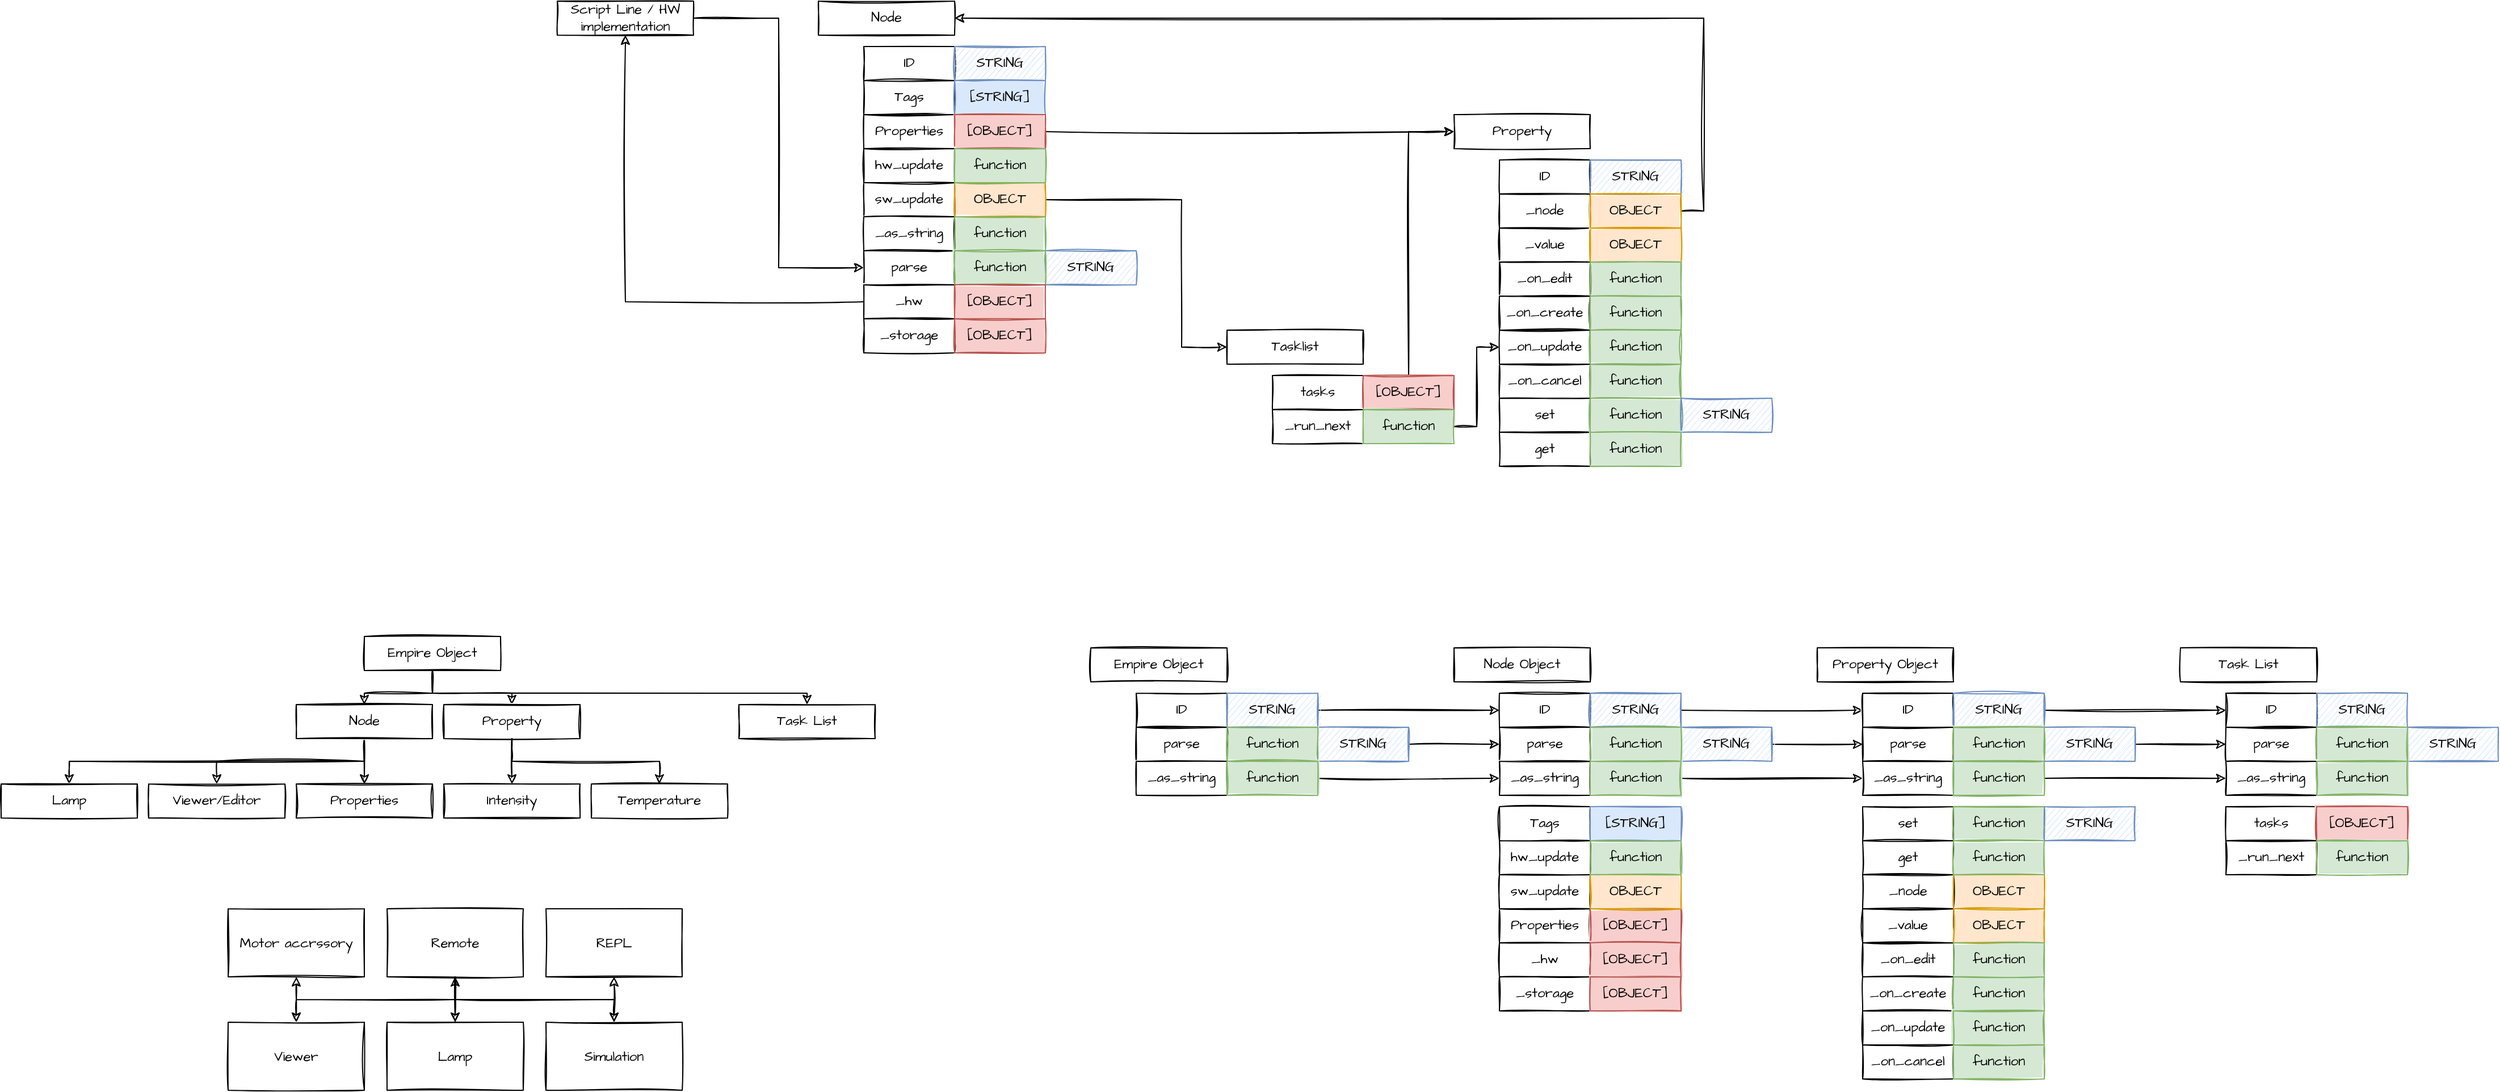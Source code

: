 <mxfile version="16.2.0" type="github">
  <diagram id="UTL9oAtbc97huWoyyTnZ" name="Page-1">
    <mxGraphModel dx="2357" dy="1501" grid="1" gridSize="10" guides="1" tooltips="1" connect="1" arrows="1" fold="1" page="1" pageScale="1" pageWidth="850" pageHeight="1100" math="0" shadow="0">
      <root>
        <mxCell id="0" />
        <mxCell id="1" parent="0" />
        <mxCell id="6gGuHzRQzGazjfxGGEVp-1" value="Node" style="rounded=0;whiteSpace=wrap;html=1;sketch=1;fontFamily=Architects Daughter;fontSource=https%3A%2F%2Ffonts.googleapis.com%2Fcss%3Ffamily%3DArchitects%2BDaughter;" vertex="1" parent="1">
          <mxGeometry x="40" y="280" width="120" height="30" as="geometry" />
        </mxCell>
        <mxCell id="6gGuHzRQzGazjfxGGEVp-3" value="ID" style="rounded=0;whiteSpace=wrap;html=1;sketch=1;fontFamily=Architects Daughter;fontSource=https%3A%2F%2Ffonts.googleapis.com%2Fcss%3Ffamily%3DArchitects%2BDaughter;" vertex="1" parent="1">
          <mxGeometry x="80" y="320" width="80" height="30" as="geometry" />
        </mxCell>
        <mxCell id="6gGuHzRQzGazjfxGGEVp-4" value="Tags" style="rounded=0;whiteSpace=wrap;html=1;sketch=1;fontFamily=Architects Daughter;fontSource=https%3A%2F%2Ffonts.googleapis.com%2Fcss%3Ffamily%3DArchitects%2BDaughter;" vertex="1" parent="1">
          <mxGeometry x="80" y="350" width="80" height="30" as="geometry" />
        </mxCell>
        <mxCell id="6gGuHzRQzGazjfxGGEVp-5" value="Properties" style="rounded=0;whiteSpace=wrap;html=1;sketch=1;fontFamily=Architects Daughter;fontSource=https%3A%2F%2Ffonts.googleapis.com%2Fcss%3Ffamily%3DArchitects%2BDaughter;" vertex="1" parent="1">
          <mxGeometry x="80" y="380" width="80" height="30" as="geometry" />
        </mxCell>
        <mxCell id="6gGuHzRQzGazjfxGGEVp-6" value="STRING" style="rounded=0;whiteSpace=wrap;html=1;sketch=1;fontFamily=Architects Daughter;fontSource=https%3A%2F%2Ffonts.googleapis.com%2Fcss%3Ffamily%3DArchitects%2BDaughter;fillColor=#dae8fc;strokeColor=#6c8ebf;" vertex="1" parent="1">
          <mxGeometry x="160" y="320" width="80" height="30" as="geometry" />
        </mxCell>
        <mxCell id="6gGuHzRQzGazjfxGGEVp-7" value="[STRING]" style="rounded=0;whiteSpace=wrap;html=1;sketch=1;fontFamily=Architects Daughter;fontSource=https%3A%2F%2Ffonts.googleapis.com%2Fcss%3Ffamily%3DArchitects%2BDaughter;fillColor=#dae8fc;strokeColor=#6c8ebf;fillStyle=solid;" vertex="1" parent="1">
          <mxGeometry x="160" y="350" width="80" height="30" as="geometry" />
        </mxCell>
        <mxCell id="6gGuHzRQzGazjfxGGEVp-16" style="edgeStyle=orthogonalEdgeStyle;rounded=0;orthogonalLoop=1;jettySize=auto;html=1;entryX=0;entryY=0.5;entryDx=0;entryDy=0;sketch=1;" edge="1" parent="1" source="6gGuHzRQzGazjfxGGEVp-8" target="6gGuHzRQzGazjfxGGEVp-9">
          <mxGeometry relative="1" as="geometry" />
        </mxCell>
        <mxCell id="6gGuHzRQzGazjfxGGEVp-8" value="[OBJECT]" style="rounded=0;whiteSpace=wrap;html=1;sketch=1;fontFamily=Architects Daughter;fontSource=https%3A%2F%2Ffonts.googleapis.com%2Fcss%3Ffamily%3DArchitects%2BDaughter;fillColor=#f8cecc;strokeColor=#b85450;fillStyle=solid;" vertex="1" parent="1">
          <mxGeometry x="160" y="380" width="80" height="30" as="geometry" />
        </mxCell>
        <mxCell id="6gGuHzRQzGazjfxGGEVp-9" value="Property" style="rounded=0;whiteSpace=wrap;html=1;sketch=1;fontFamily=Architects Daughter;fontSource=https%3A%2F%2Ffonts.googleapis.com%2Fcss%3Ffamily%3DArchitects%2BDaughter;" vertex="1" parent="1">
          <mxGeometry x="600" y="380" width="120" height="30" as="geometry" />
        </mxCell>
        <mxCell id="6gGuHzRQzGazjfxGGEVp-10" value="ID" style="rounded=0;whiteSpace=wrap;html=1;sketch=1;fontFamily=Architects Daughter;fontSource=https%3A%2F%2Ffonts.googleapis.com%2Fcss%3Ffamily%3DArchitects%2BDaughter;" vertex="1" parent="1">
          <mxGeometry x="640" y="420" width="80" height="30" as="geometry" />
        </mxCell>
        <mxCell id="6gGuHzRQzGazjfxGGEVp-12" value="_value" style="rounded=0;whiteSpace=wrap;html=1;sketch=1;fontFamily=Architects Daughter;fontSource=https%3A%2F%2Ffonts.googleapis.com%2Fcss%3Ffamily%3DArchitects%2BDaughter;" vertex="1" parent="1">
          <mxGeometry x="640" y="480" width="80" height="30" as="geometry" />
        </mxCell>
        <mxCell id="6gGuHzRQzGazjfxGGEVp-13" value="STRING" style="rounded=0;whiteSpace=wrap;html=1;sketch=1;fontFamily=Architects Daughter;fontSource=https%3A%2F%2Ffonts.googleapis.com%2Fcss%3Ffamily%3DArchitects%2BDaughter;fillColor=#dae8fc;strokeColor=#6c8ebf;" vertex="1" parent="1">
          <mxGeometry x="720" y="420" width="80" height="30" as="geometry" />
        </mxCell>
        <mxCell id="6gGuHzRQzGazjfxGGEVp-15" value="OBJECT" style="rounded=0;whiteSpace=wrap;html=1;sketch=1;fontFamily=Architects Daughter;fontSource=https%3A%2F%2Ffonts.googleapis.com%2Fcss%3Ffamily%3DArchitects%2BDaughter;fillColor=#ffe6cc;strokeColor=#d79b00;fillStyle=solid;" vertex="1" parent="1">
          <mxGeometry x="720" y="480" width="80" height="30" as="geometry" />
        </mxCell>
        <mxCell id="6gGuHzRQzGazjfxGGEVp-17" value="_on_edit" style="rounded=0;whiteSpace=wrap;html=1;sketch=1;fontFamily=Architects Daughter;fontSource=https%3A%2F%2Ffonts.googleapis.com%2Fcss%3Ffamily%3DArchitects%2BDaughter;" vertex="1" parent="1">
          <mxGeometry x="640" y="510" width="80" height="30" as="geometry" />
        </mxCell>
        <mxCell id="6gGuHzRQzGazjfxGGEVp-18" value="function" style="rounded=0;whiteSpace=wrap;html=1;sketch=1;fontFamily=Architects Daughter;fontSource=https%3A%2F%2Ffonts.googleapis.com%2Fcss%3Ffamily%3DArchitects%2BDaughter;fillColor=#d5e8d4;strokeColor=#82b366;fillStyle=solid;" vertex="1" parent="1">
          <mxGeometry x="720" y="510" width="80" height="30" as="geometry" />
        </mxCell>
        <mxCell id="6gGuHzRQzGazjfxGGEVp-19" value="_on_create" style="rounded=0;whiteSpace=wrap;html=1;sketch=1;fontFamily=Architects Daughter;fontSource=https%3A%2F%2Ffonts.googleapis.com%2Fcss%3Ffamily%3DArchitects%2BDaughter;" vertex="1" parent="1">
          <mxGeometry x="640" y="540" width="80" height="30" as="geometry" />
        </mxCell>
        <mxCell id="6gGuHzRQzGazjfxGGEVp-20" value="function" style="rounded=0;whiteSpace=wrap;html=1;sketch=1;fontFamily=Architects Daughter;fontSource=https%3A%2F%2Ffonts.googleapis.com%2Fcss%3Ffamily%3DArchitects%2BDaughter;fillColor=#d5e8d4;strokeColor=#82b366;fillStyle=solid;" vertex="1" parent="1">
          <mxGeometry x="720" y="540" width="80" height="30" as="geometry" />
        </mxCell>
        <mxCell id="6gGuHzRQzGazjfxGGEVp-21" value="_on_cancel" style="rounded=0;whiteSpace=wrap;html=1;sketch=1;fontFamily=Architects Daughter;fontSource=https%3A%2F%2Ffonts.googleapis.com%2Fcss%3Ffamily%3DArchitects%2BDaughter;" vertex="1" parent="1">
          <mxGeometry x="640" y="600" width="80" height="30" as="geometry" />
        </mxCell>
        <mxCell id="6gGuHzRQzGazjfxGGEVp-22" value="function" style="rounded=0;whiteSpace=wrap;html=1;sketch=1;fontFamily=Architects Daughter;fontSource=https%3A%2F%2Ffonts.googleapis.com%2Fcss%3Ffamily%3DArchitects%2BDaughter;fillColor=#d5e8d4;strokeColor=#82b366;fillStyle=solid;" vertex="1" parent="1">
          <mxGeometry x="720" y="600" width="80" height="30" as="geometry" />
        </mxCell>
        <mxCell id="6gGuHzRQzGazjfxGGEVp-23" value="set" style="rounded=0;whiteSpace=wrap;html=1;sketch=1;fontFamily=Architects Daughter;fontSource=https%3A%2F%2Ffonts.googleapis.com%2Fcss%3Ffamily%3DArchitects%2BDaughter;" vertex="1" parent="1">
          <mxGeometry x="640" y="630" width="80" height="30" as="geometry" />
        </mxCell>
        <mxCell id="6gGuHzRQzGazjfxGGEVp-24" value="function" style="rounded=0;whiteSpace=wrap;html=1;sketch=1;fontFamily=Architects Daughter;fontSource=https%3A%2F%2Ffonts.googleapis.com%2Fcss%3Ffamily%3DArchitects%2BDaughter;fillColor=#d5e8d4;strokeColor=#82b366;fillStyle=solid;" vertex="1" parent="1">
          <mxGeometry x="720" y="630" width="80" height="30" as="geometry" />
        </mxCell>
        <mxCell id="6gGuHzRQzGazjfxGGEVp-25" value="STRING" style="rounded=0;whiteSpace=wrap;html=1;sketch=1;fontFamily=Architects Daughter;fontSource=https%3A%2F%2Ffonts.googleapis.com%2Fcss%3Ffamily%3DArchitects%2BDaughter;fillColor=#dae8fc;strokeColor=#6c8ebf;" vertex="1" parent="1">
          <mxGeometry x="800" y="630" width="80" height="30" as="geometry" />
        </mxCell>
        <mxCell id="6gGuHzRQzGazjfxGGEVp-26" value="get" style="rounded=0;whiteSpace=wrap;html=1;sketch=1;fontFamily=Architects Daughter;fontSource=https%3A%2F%2Ffonts.googleapis.com%2Fcss%3Ffamily%3DArchitects%2BDaughter;" vertex="1" parent="1">
          <mxGeometry x="640" y="660" width="80" height="30" as="geometry" />
        </mxCell>
        <mxCell id="6gGuHzRQzGazjfxGGEVp-27" value="function" style="rounded=0;whiteSpace=wrap;html=1;sketch=1;fontFamily=Architects Daughter;fontSource=https%3A%2F%2Ffonts.googleapis.com%2Fcss%3Ffamily%3DArchitects%2BDaughter;fillColor=#d5e8d4;strokeColor=#82b366;fillStyle=solid;" vertex="1" parent="1">
          <mxGeometry x="720" y="660" width="80" height="30" as="geometry" />
        </mxCell>
        <mxCell id="6gGuHzRQzGazjfxGGEVp-28" value="sw_update" style="rounded=0;whiteSpace=wrap;html=1;sketch=1;fontFamily=Architects Daughter;fontSource=https%3A%2F%2Ffonts.googleapis.com%2Fcss%3Ffamily%3DArchitects%2BDaughter;" vertex="1" parent="1">
          <mxGeometry x="80" y="440" width="80" height="30" as="geometry" />
        </mxCell>
        <mxCell id="6gGuHzRQzGazjfxGGEVp-29" value="hw_update" style="rounded=0;whiteSpace=wrap;html=1;sketch=1;fontFamily=Architects Daughter;fontSource=https%3A%2F%2Ffonts.googleapis.com%2Fcss%3Ffamily%3DArchitects%2BDaughter;" vertex="1" parent="1">
          <mxGeometry x="80" y="410" width="80" height="30" as="geometry" />
        </mxCell>
        <mxCell id="6gGuHzRQzGazjfxGGEVp-42" style="edgeStyle=orthogonalEdgeStyle;rounded=0;sketch=1;orthogonalLoop=1;jettySize=auto;html=1;entryX=0;entryY=0.5;entryDx=0;entryDy=0;exitX=1;exitY=0.5;exitDx=0;exitDy=0;" edge="1" parent="1" source="6gGuHzRQzGazjfxGGEVp-44" target="6gGuHzRQzGazjfxGGEVp-35">
          <mxGeometry relative="1" as="geometry">
            <mxPoint x="320" y="485" as="sourcePoint" />
            <Array as="points">
              <mxPoint x="360" y="455" />
              <mxPoint x="360" y="585" />
            </Array>
          </mxGeometry>
        </mxCell>
        <mxCell id="6gGuHzRQzGazjfxGGEVp-32" value="_on_update" style="rounded=0;whiteSpace=wrap;html=1;sketch=1;fontFamily=Architects Daughter;fontSource=https%3A%2F%2Ffonts.googleapis.com%2Fcss%3Ffamily%3DArchitects%2BDaughter;" vertex="1" parent="1">
          <mxGeometry x="640" y="570" width="80" height="30" as="geometry" />
        </mxCell>
        <mxCell id="6gGuHzRQzGazjfxGGEVp-33" value="function" style="rounded=0;whiteSpace=wrap;html=1;sketch=1;fontFamily=Architects Daughter;fontSource=https%3A%2F%2Ffonts.googleapis.com%2Fcss%3Ffamily%3DArchitects%2BDaughter;fillColor=#d5e8d4;strokeColor=#82b366;fillStyle=solid;" vertex="1" parent="1">
          <mxGeometry x="720" y="570" width="80" height="30" as="geometry" />
        </mxCell>
        <mxCell id="6gGuHzRQzGazjfxGGEVp-35" value="Tasklist" style="rounded=0;whiteSpace=wrap;html=1;sketch=1;fontFamily=Architects Daughter;fontSource=https%3A%2F%2Ffonts.googleapis.com%2Fcss%3Ffamily%3DArchitects%2BDaughter;" vertex="1" parent="1">
          <mxGeometry x="400" y="570" width="120" height="30" as="geometry" />
        </mxCell>
        <mxCell id="6gGuHzRQzGazjfxGGEVp-38" value="tasks" style="rounded=0;whiteSpace=wrap;html=1;sketch=1;fontFamily=Architects Daughter;fontSource=https%3A%2F%2Ffonts.googleapis.com%2Fcss%3Ffamily%3DArchitects%2BDaughter;" vertex="1" parent="1">
          <mxGeometry x="440" y="610" width="80" height="30" as="geometry" />
        </mxCell>
        <mxCell id="6gGuHzRQzGazjfxGGEVp-47" style="edgeStyle=orthogonalEdgeStyle;rounded=0;sketch=1;orthogonalLoop=1;jettySize=auto;html=1;entryX=0;entryY=0.5;entryDx=0;entryDy=0;" edge="1" parent="1" source="6gGuHzRQzGazjfxGGEVp-41" target="6gGuHzRQzGazjfxGGEVp-9">
          <mxGeometry relative="1" as="geometry" />
        </mxCell>
        <mxCell id="6gGuHzRQzGazjfxGGEVp-41" value="[OBJECT]" style="rounded=0;whiteSpace=wrap;html=1;sketch=1;fontFamily=Architects Daughter;fontSource=https%3A%2F%2Ffonts.googleapis.com%2Fcss%3Ffamily%3DArchitects%2BDaughter;fillColor=#f8cecc;strokeColor=#b85450;fillStyle=solid;" vertex="1" parent="1">
          <mxGeometry x="520" y="610" width="80" height="30" as="geometry" />
        </mxCell>
        <mxCell id="6gGuHzRQzGazjfxGGEVp-44" value="OBJECT" style="rounded=0;whiteSpace=wrap;html=1;sketch=1;fontFamily=Architects Daughter;fontSource=https%3A%2F%2Ffonts.googleapis.com%2Fcss%3Ffamily%3DArchitects%2BDaughter;fillColor=#ffe6cc;strokeColor=#d79b00;fillStyle=solid;" vertex="1" parent="1">
          <mxGeometry x="160" y="440" width="80" height="30" as="geometry" />
        </mxCell>
        <mxCell id="6gGuHzRQzGazjfxGGEVp-48" value="_run_next" style="rounded=0;whiteSpace=wrap;html=1;sketch=1;fontFamily=Architects Daughter;fontSource=https%3A%2F%2Ffonts.googleapis.com%2Fcss%3Ffamily%3DArchitects%2BDaughter;" vertex="1" parent="1">
          <mxGeometry x="440" y="640" width="80" height="30" as="geometry" />
        </mxCell>
        <mxCell id="6gGuHzRQzGazjfxGGEVp-70" style="edgeStyle=orthogonalEdgeStyle;rounded=0;sketch=1;orthogonalLoop=1;jettySize=auto;html=1;entryX=0;entryY=0.5;entryDx=0;entryDy=0;" edge="1" parent="1" source="6gGuHzRQzGazjfxGGEVp-49" target="6gGuHzRQzGazjfxGGEVp-32">
          <mxGeometry relative="1" as="geometry" />
        </mxCell>
        <mxCell id="6gGuHzRQzGazjfxGGEVp-49" value="function" style="rounded=0;whiteSpace=wrap;html=1;sketch=1;fontFamily=Architects Daughter;fontSource=https%3A%2F%2Ffonts.googleapis.com%2Fcss%3Ffamily%3DArchitects%2BDaughter;fillColor=#d5e8d4;strokeColor=#82b366;fillStyle=solid;" vertex="1" parent="1">
          <mxGeometry x="520" y="640" width="80" height="30" as="geometry" />
        </mxCell>
        <mxCell id="6gGuHzRQzGazjfxGGEVp-50" value="_as_string" style="rounded=0;whiteSpace=wrap;html=1;sketch=1;fontFamily=Architects Daughter;fontSource=https%3A%2F%2Ffonts.googleapis.com%2Fcss%3Ffamily%3DArchitects%2BDaughter;" vertex="1" parent="1">
          <mxGeometry x="80" y="470" width="80" height="30" as="geometry" />
        </mxCell>
        <mxCell id="6gGuHzRQzGazjfxGGEVp-52" value="function" style="rounded=0;whiteSpace=wrap;html=1;sketch=1;fontFamily=Architects Daughter;fontSource=https%3A%2F%2Ffonts.googleapis.com%2Fcss%3Ffamily%3DArchitects%2BDaughter;fillColor=#d5e8d4;strokeColor=#82b366;fillStyle=solid;" vertex="1" parent="1">
          <mxGeometry x="160" y="470" width="80" height="30" as="geometry" />
        </mxCell>
        <mxCell id="6gGuHzRQzGazjfxGGEVp-56" value="function" style="rounded=0;whiteSpace=wrap;html=1;sketch=1;fontFamily=Architects Daughter;fontSource=https%3A%2F%2Ffonts.googleapis.com%2Fcss%3Ffamily%3DArchitects%2BDaughter;fillColor=#d5e8d4;strokeColor=#82b366;fillStyle=solid;" vertex="1" parent="1">
          <mxGeometry x="160" y="410" width="80" height="30" as="geometry" />
        </mxCell>
        <mxCell id="6gGuHzRQzGazjfxGGEVp-57" value="parse" style="rounded=0;whiteSpace=wrap;html=1;sketch=1;fontFamily=Architects Daughter;fontSource=https%3A%2F%2Ffonts.googleapis.com%2Fcss%3Ffamily%3DArchitects%2BDaughter;" vertex="1" parent="1">
          <mxGeometry x="80" y="500" width="80" height="30" as="geometry" />
        </mxCell>
        <mxCell id="6gGuHzRQzGazjfxGGEVp-58" value="STRING" style="rounded=0;whiteSpace=wrap;html=1;sketch=1;fontFamily=Architects Daughter;fontSource=https%3A%2F%2Ffonts.googleapis.com%2Fcss%3Ffamily%3DArchitects%2BDaughter;fillColor=#dae8fc;strokeColor=#6c8ebf;" vertex="1" parent="1">
          <mxGeometry x="240" y="500" width="80" height="30" as="geometry" />
        </mxCell>
        <mxCell id="6gGuHzRQzGazjfxGGEVp-60" style="edgeStyle=orthogonalEdgeStyle;rounded=0;sketch=1;orthogonalLoop=1;jettySize=auto;html=1;entryX=0;entryY=0.5;entryDx=0;entryDy=0;" edge="1" parent="1" source="6gGuHzRQzGazjfxGGEVp-59" target="6gGuHzRQzGazjfxGGEVp-57">
          <mxGeometry relative="1" as="geometry" />
        </mxCell>
        <mxCell id="6gGuHzRQzGazjfxGGEVp-59" value="Script Line / HW implementation" style="rounded=0;whiteSpace=wrap;html=1;sketch=1;fontFamily=Architects Daughter;fontSource=https%3A%2F%2Ffonts.googleapis.com%2Fcss%3Ffamily%3DArchitects%2BDaughter;" vertex="1" parent="1">
          <mxGeometry x="-190" y="280" width="120" height="30" as="geometry" />
        </mxCell>
        <mxCell id="6gGuHzRQzGazjfxGGEVp-62" style="edgeStyle=orthogonalEdgeStyle;rounded=0;sketch=1;orthogonalLoop=1;jettySize=auto;html=1;" edge="1" parent="1" source="6gGuHzRQzGazjfxGGEVp-61" target="6gGuHzRQzGazjfxGGEVp-59">
          <mxGeometry relative="1" as="geometry" />
        </mxCell>
        <mxCell id="6gGuHzRQzGazjfxGGEVp-61" value="_hw" style="rounded=0;whiteSpace=wrap;html=1;sketch=1;fontFamily=Architects Daughter;fontSource=https%3A%2F%2Ffonts.googleapis.com%2Fcss%3Ffamily%3DArchitects%2BDaughter;" vertex="1" parent="1">
          <mxGeometry x="80" y="530" width="80" height="30" as="geometry" />
        </mxCell>
        <mxCell id="6gGuHzRQzGazjfxGGEVp-63" value="function" style="rounded=0;whiteSpace=wrap;html=1;sketch=1;fontFamily=Architects Daughter;fontSource=https%3A%2F%2Ffonts.googleapis.com%2Fcss%3Ffamily%3DArchitects%2BDaughter;fillColor=#d5e8d4;strokeColor=#82b366;fillStyle=solid;" vertex="1" parent="1">
          <mxGeometry x="160" y="500" width="80" height="30" as="geometry" />
        </mxCell>
        <mxCell id="6gGuHzRQzGazjfxGGEVp-64" value="[OBJECT]" style="rounded=0;whiteSpace=wrap;html=1;sketch=1;fontFamily=Architects Daughter;fontSource=https%3A%2F%2Ffonts.googleapis.com%2Fcss%3Ffamily%3DArchitects%2BDaughter;fillColor=#f8cecc;strokeColor=#b85450;fillStyle=solid;" vertex="1" parent="1">
          <mxGeometry x="160" y="530" width="80" height="30" as="geometry" />
        </mxCell>
        <mxCell id="6gGuHzRQzGazjfxGGEVp-65" value="_node" style="rounded=0;whiteSpace=wrap;html=1;sketch=1;fontFamily=Architects Daughter;fontSource=https%3A%2F%2Ffonts.googleapis.com%2Fcss%3Ffamily%3DArchitects%2BDaughter;" vertex="1" parent="1">
          <mxGeometry x="640" y="450" width="80" height="30" as="geometry" />
        </mxCell>
        <mxCell id="6gGuHzRQzGazjfxGGEVp-67" style="edgeStyle=orthogonalEdgeStyle;rounded=0;sketch=1;orthogonalLoop=1;jettySize=auto;html=1;entryX=1;entryY=0.5;entryDx=0;entryDy=0;" edge="1" parent="1" source="6gGuHzRQzGazjfxGGEVp-66" target="6gGuHzRQzGazjfxGGEVp-1">
          <mxGeometry relative="1" as="geometry">
            <Array as="points">
              <mxPoint x="820" y="465" />
              <mxPoint x="820" y="295" />
            </Array>
          </mxGeometry>
        </mxCell>
        <mxCell id="6gGuHzRQzGazjfxGGEVp-66" value="OBJECT" style="rounded=0;whiteSpace=wrap;html=1;sketch=1;fontFamily=Architects Daughter;fontSource=https%3A%2F%2Ffonts.googleapis.com%2Fcss%3Ffamily%3DArchitects%2BDaughter;fillColor=#ffe6cc;strokeColor=#d79b00;fillStyle=solid;" vertex="1" parent="1">
          <mxGeometry x="720" y="450" width="80" height="30" as="geometry" />
        </mxCell>
        <mxCell id="6gGuHzRQzGazjfxGGEVp-68" value="_storage" style="rounded=0;whiteSpace=wrap;html=1;sketch=1;fontFamily=Architects Daughter;fontSource=https%3A%2F%2Ffonts.googleapis.com%2Fcss%3Ffamily%3DArchitects%2BDaughter;" vertex="1" parent="1">
          <mxGeometry x="80" y="560" width="80" height="30" as="geometry" />
        </mxCell>
        <mxCell id="6gGuHzRQzGazjfxGGEVp-69" value="[OBJECT]" style="rounded=0;whiteSpace=wrap;html=1;sketch=1;fontFamily=Architects Daughter;fontSource=https%3A%2F%2Ffonts.googleapis.com%2Fcss%3Ffamily%3DArchitects%2BDaughter;fillColor=#f8cecc;strokeColor=#b85450;fillStyle=solid;" vertex="1" parent="1">
          <mxGeometry x="160" y="560" width="80" height="30" as="geometry" />
        </mxCell>
        <mxCell id="6gGuHzRQzGazjfxGGEVp-71" value="Empire Object" style="rounded=0;whiteSpace=wrap;html=1;sketch=1;fontFamily=Architects Daughter;fontSource=https%3A%2F%2Ffonts.googleapis.com%2Fcss%3Ffamily%3DArchitects%2BDaughter;" vertex="1" parent="1">
          <mxGeometry x="280" y="850" width="120" height="30" as="geometry" />
        </mxCell>
        <mxCell id="6gGuHzRQzGazjfxGGEVp-72" value="ID" style="rounded=0;whiteSpace=wrap;html=1;sketch=1;fontFamily=Architects Daughter;fontSource=https%3A%2F%2Ffonts.googleapis.com%2Fcss%3Ffamily%3DArchitects%2BDaughter;" vertex="1" parent="1">
          <mxGeometry x="320" y="890" width="80" height="30" as="geometry" />
        </mxCell>
        <mxCell id="6gGuHzRQzGazjfxGGEVp-135" style="edgeStyle=orthogonalEdgeStyle;rounded=0;sketch=1;orthogonalLoop=1;jettySize=auto;html=1;entryX=0;entryY=0.5;entryDx=0;entryDy=0;" edge="1" parent="1" source="6gGuHzRQzGazjfxGGEVp-73" target="6gGuHzRQzGazjfxGGEVp-96">
          <mxGeometry relative="1" as="geometry" />
        </mxCell>
        <mxCell id="6gGuHzRQzGazjfxGGEVp-73" value="STRING" style="rounded=0;whiteSpace=wrap;html=1;sketch=1;fontFamily=Architects Daughter;fontSource=https%3A%2F%2Ffonts.googleapis.com%2Fcss%3Ffamily%3DArchitects%2BDaughter;fillColor=#dae8fc;strokeColor=#6c8ebf;" vertex="1" parent="1">
          <mxGeometry x="400" y="890" width="80" height="30" as="geometry" />
        </mxCell>
        <mxCell id="6gGuHzRQzGazjfxGGEVp-84" style="edgeStyle=orthogonalEdgeStyle;rounded=0;sketch=1;orthogonalLoop=1;jettySize=auto;html=1;" edge="1" parent="1" source="6gGuHzRQzGazjfxGGEVp-74" target="6gGuHzRQzGazjfxGGEVp-75">
          <mxGeometry relative="1" as="geometry" />
        </mxCell>
        <mxCell id="6gGuHzRQzGazjfxGGEVp-85" style="edgeStyle=orthogonalEdgeStyle;rounded=0;sketch=1;orthogonalLoop=1;jettySize=auto;html=1;" edge="1" parent="1" source="6gGuHzRQzGazjfxGGEVp-74" target="6gGuHzRQzGazjfxGGEVp-76">
          <mxGeometry relative="1" as="geometry" />
        </mxCell>
        <mxCell id="6gGuHzRQzGazjfxGGEVp-159" style="edgeStyle=orthogonalEdgeStyle;rounded=0;sketch=1;orthogonalLoop=1;jettySize=auto;html=1;" edge="1" parent="1" source="6gGuHzRQzGazjfxGGEVp-74" target="6gGuHzRQzGazjfxGGEVp-158">
          <mxGeometry relative="1" as="geometry">
            <Array as="points">
              <mxPoint x="-300" y="890" />
              <mxPoint x="30" y="890" />
            </Array>
          </mxGeometry>
        </mxCell>
        <mxCell id="6gGuHzRQzGazjfxGGEVp-74" value="Empire Object" style="rounded=0;whiteSpace=wrap;html=1;sketch=1;fontFamily=Architects Daughter;fontSource=https%3A%2F%2Ffonts.googleapis.com%2Fcss%3Ffamily%3DArchitects%2BDaughter;" vertex="1" parent="1">
          <mxGeometry x="-360" y="840" width="120" height="30" as="geometry" />
        </mxCell>
        <mxCell id="6gGuHzRQzGazjfxGGEVp-90" style="edgeStyle=orthogonalEdgeStyle;rounded=0;sketch=1;orthogonalLoop=1;jettySize=auto;html=1;entryX=0.5;entryY=0;entryDx=0;entryDy=0;" edge="1" parent="1" source="6gGuHzRQzGazjfxGGEVp-75" target="6gGuHzRQzGazjfxGGEVp-89">
          <mxGeometry relative="1" as="geometry" />
        </mxCell>
        <mxCell id="6gGuHzRQzGazjfxGGEVp-92" style="edgeStyle=orthogonalEdgeStyle;rounded=0;sketch=1;orthogonalLoop=1;jettySize=auto;html=1;entryX=0.5;entryY=0;entryDx=0;entryDy=0;" edge="1" parent="1" source="6gGuHzRQzGazjfxGGEVp-75" target="6gGuHzRQzGazjfxGGEVp-91">
          <mxGeometry relative="1" as="geometry">
            <Array as="points">
              <mxPoint x="-360" y="950" />
              <mxPoint x="-490" y="950" />
            </Array>
          </mxGeometry>
        </mxCell>
        <mxCell id="6gGuHzRQzGazjfxGGEVp-94" style="edgeStyle=orthogonalEdgeStyle;rounded=0;sketch=1;orthogonalLoop=1;jettySize=auto;html=1;" edge="1" parent="1" source="6gGuHzRQzGazjfxGGEVp-75" target="6gGuHzRQzGazjfxGGEVp-93">
          <mxGeometry relative="1" as="geometry">
            <Array as="points">
              <mxPoint x="-360" y="950" />
              <mxPoint x="-620" y="950" />
            </Array>
          </mxGeometry>
        </mxCell>
        <mxCell id="6gGuHzRQzGazjfxGGEVp-75" value="Node" style="rounded=0;whiteSpace=wrap;html=1;sketch=1;fontFamily=Architects Daughter;fontSource=https%3A%2F%2Ffonts.googleapis.com%2Fcss%3Ffamily%3DArchitects%2BDaughter;" vertex="1" parent="1">
          <mxGeometry x="-420" y="900" width="120" height="30" as="geometry" />
        </mxCell>
        <mxCell id="6gGuHzRQzGazjfxGGEVp-86" style="edgeStyle=orthogonalEdgeStyle;rounded=0;sketch=1;orthogonalLoop=1;jettySize=auto;html=1;" edge="1" parent="1" source="6gGuHzRQzGazjfxGGEVp-76" target="6gGuHzRQzGazjfxGGEVp-77">
          <mxGeometry relative="1" as="geometry" />
        </mxCell>
        <mxCell id="6gGuHzRQzGazjfxGGEVp-88" style="edgeStyle=orthogonalEdgeStyle;rounded=0;sketch=1;orthogonalLoop=1;jettySize=auto;html=1;entryX=0.5;entryY=0;entryDx=0;entryDy=0;" edge="1" parent="1" source="6gGuHzRQzGazjfxGGEVp-76" target="6gGuHzRQzGazjfxGGEVp-87">
          <mxGeometry relative="1" as="geometry">
            <Array as="points">
              <mxPoint x="-230" y="950" />
              <mxPoint x="-100" y="950" />
            </Array>
          </mxGeometry>
        </mxCell>
        <mxCell id="6gGuHzRQzGazjfxGGEVp-76" value="Property" style="rounded=0;whiteSpace=wrap;html=1;sketch=1;fontFamily=Architects Daughter;fontSource=https%3A%2F%2Ffonts.googleapis.com%2Fcss%3Ffamily%3DArchitects%2BDaughter;" vertex="1" parent="1">
          <mxGeometry x="-290" y="900" width="120" height="30" as="geometry" />
        </mxCell>
        <mxCell id="6gGuHzRQzGazjfxGGEVp-77" value="Intensity" style="rounded=0;whiteSpace=wrap;html=1;sketch=1;fontFamily=Architects Daughter;fontSource=https%3A%2F%2Ffonts.googleapis.com%2Fcss%3Ffamily%3DArchitects%2BDaughter;" vertex="1" parent="1">
          <mxGeometry x="-290" y="970" width="120" height="30" as="geometry" />
        </mxCell>
        <mxCell id="6gGuHzRQzGazjfxGGEVp-79" value="parse" style="rounded=0;whiteSpace=wrap;html=1;sketch=1;fontFamily=Architects Daughter;fontSource=https%3A%2F%2Ffonts.googleapis.com%2Fcss%3Ffamily%3DArchitects%2BDaughter;" vertex="1" parent="1">
          <mxGeometry x="320" y="920" width="80" height="30" as="geometry" />
        </mxCell>
        <mxCell id="6gGuHzRQzGazjfxGGEVp-136" style="edgeStyle=orthogonalEdgeStyle;rounded=0;sketch=1;orthogonalLoop=1;jettySize=auto;html=1;entryX=0;entryY=0.5;entryDx=0;entryDy=0;" edge="1" parent="1" source="6gGuHzRQzGazjfxGGEVp-80" target="6gGuHzRQzGazjfxGGEVp-98">
          <mxGeometry relative="1" as="geometry" />
        </mxCell>
        <mxCell id="6gGuHzRQzGazjfxGGEVp-80" value="STRING" style="rounded=0;whiteSpace=wrap;html=1;sketch=1;fontFamily=Architects Daughter;fontSource=https%3A%2F%2Ffonts.googleapis.com%2Fcss%3Ffamily%3DArchitects%2BDaughter;fillColor=#dae8fc;strokeColor=#6c8ebf;" vertex="1" parent="1">
          <mxGeometry x="480" y="920" width="80" height="30" as="geometry" />
        </mxCell>
        <mxCell id="6gGuHzRQzGazjfxGGEVp-81" value="function" style="rounded=0;whiteSpace=wrap;html=1;sketch=1;fontFamily=Architects Daughter;fontSource=https%3A%2F%2Ffonts.googleapis.com%2Fcss%3Ffamily%3DArchitects%2BDaughter;fillColor=#d5e8d4;strokeColor=#82b366;fillStyle=solid;" vertex="1" parent="1">
          <mxGeometry x="400" y="920" width="80" height="30" as="geometry" />
        </mxCell>
        <mxCell id="6gGuHzRQzGazjfxGGEVp-82" value="_as_string" style="rounded=0;whiteSpace=wrap;html=1;sketch=1;fontFamily=Architects Daughter;fontSource=https%3A%2F%2Ffonts.googleapis.com%2Fcss%3Ffamily%3DArchitects%2BDaughter;" vertex="1" parent="1">
          <mxGeometry x="320" y="950" width="80" height="30" as="geometry" />
        </mxCell>
        <mxCell id="6gGuHzRQzGazjfxGGEVp-137" style="edgeStyle=orthogonalEdgeStyle;rounded=0;sketch=1;orthogonalLoop=1;jettySize=auto;html=1;entryX=0;entryY=0.5;entryDx=0;entryDy=0;" edge="1" parent="1" source="6gGuHzRQzGazjfxGGEVp-83" target="6gGuHzRQzGazjfxGGEVp-101">
          <mxGeometry relative="1" as="geometry" />
        </mxCell>
        <mxCell id="6gGuHzRQzGazjfxGGEVp-83" value="function" style="rounded=0;whiteSpace=wrap;html=1;sketch=1;fontFamily=Architects Daughter;fontSource=https%3A%2F%2Ffonts.googleapis.com%2Fcss%3Ffamily%3DArchitects%2BDaughter;fillColor=#d5e8d4;strokeColor=#82b366;fillStyle=solid;" vertex="1" parent="1">
          <mxGeometry x="400" y="950" width="80" height="30" as="geometry" />
        </mxCell>
        <mxCell id="6gGuHzRQzGazjfxGGEVp-87" value="Temperature" style="rounded=0;whiteSpace=wrap;html=1;sketch=1;fontFamily=Architects Daughter;fontSource=https%3A%2F%2Ffonts.googleapis.com%2Fcss%3Ffamily%3DArchitects%2BDaughter;" vertex="1" parent="1">
          <mxGeometry x="-160" y="970" width="120" height="30" as="geometry" />
        </mxCell>
        <mxCell id="6gGuHzRQzGazjfxGGEVp-89" value="Properties" style="rounded=0;whiteSpace=wrap;html=1;sketch=1;fontFamily=Architects Daughter;fontSource=https%3A%2F%2Ffonts.googleapis.com%2Fcss%3Ffamily%3DArchitects%2BDaughter;" vertex="1" parent="1">
          <mxGeometry x="-420" y="970" width="120" height="30" as="geometry" />
        </mxCell>
        <mxCell id="6gGuHzRQzGazjfxGGEVp-91" value="Viewer/Editor" style="rounded=0;whiteSpace=wrap;html=1;sketch=1;fontFamily=Architects Daughter;fontSource=https%3A%2F%2Ffonts.googleapis.com%2Fcss%3Ffamily%3DArchitects%2BDaughter;" vertex="1" parent="1">
          <mxGeometry x="-550" y="970" width="120" height="30" as="geometry" />
        </mxCell>
        <mxCell id="6gGuHzRQzGazjfxGGEVp-93" value="Lamp" style="rounded=0;whiteSpace=wrap;html=1;sketch=1;fontFamily=Architects Daughter;fontSource=https%3A%2F%2Ffonts.googleapis.com%2Fcss%3Ffamily%3DArchitects%2BDaughter;" vertex="1" parent="1">
          <mxGeometry x="-680" y="970" width="120" height="30" as="geometry" />
        </mxCell>
        <mxCell id="6gGuHzRQzGazjfxGGEVp-95" value="Node Object" style="rounded=0;whiteSpace=wrap;html=1;sketch=1;fontFamily=Architects Daughter;fontSource=https%3A%2F%2Ffonts.googleapis.com%2Fcss%3Ffamily%3DArchitects%2BDaughter;" vertex="1" parent="1">
          <mxGeometry x="600" y="850" width="120" height="30" as="geometry" />
        </mxCell>
        <mxCell id="6gGuHzRQzGazjfxGGEVp-96" value="ID" style="rounded=0;whiteSpace=wrap;html=1;sketch=1;fontFamily=Architects Daughter;fontSource=https%3A%2F%2Ffonts.googleapis.com%2Fcss%3Ffamily%3DArchitects%2BDaughter;" vertex="1" parent="1">
          <mxGeometry x="640" y="890" width="80" height="30" as="geometry" />
        </mxCell>
        <mxCell id="6gGuHzRQzGazjfxGGEVp-138" style="edgeStyle=orthogonalEdgeStyle;rounded=0;sketch=1;orthogonalLoop=1;jettySize=auto;html=1;entryX=0;entryY=0.5;entryDx=0;entryDy=0;" edge="1" parent="1" source="6gGuHzRQzGazjfxGGEVp-97" target="6gGuHzRQzGazjfxGGEVp-116">
          <mxGeometry relative="1" as="geometry" />
        </mxCell>
        <mxCell id="6gGuHzRQzGazjfxGGEVp-97" value="STRING" style="rounded=0;whiteSpace=wrap;html=1;sketch=1;fontFamily=Architects Daughter;fontSource=https%3A%2F%2Ffonts.googleapis.com%2Fcss%3Ffamily%3DArchitects%2BDaughter;fillColor=#dae8fc;strokeColor=#6c8ebf;" vertex="1" parent="1">
          <mxGeometry x="720" y="890" width="80" height="30" as="geometry" />
        </mxCell>
        <mxCell id="6gGuHzRQzGazjfxGGEVp-98" value="parse" style="rounded=0;whiteSpace=wrap;html=1;sketch=1;fontFamily=Architects Daughter;fontSource=https%3A%2F%2Ffonts.googleapis.com%2Fcss%3Ffamily%3DArchitects%2BDaughter;" vertex="1" parent="1">
          <mxGeometry x="640" y="920" width="80" height="30" as="geometry" />
        </mxCell>
        <mxCell id="6gGuHzRQzGazjfxGGEVp-139" style="edgeStyle=orthogonalEdgeStyle;rounded=0;sketch=1;orthogonalLoop=1;jettySize=auto;html=1;entryX=0;entryY=0.5;entryDx=0;entryDy=0;" edge="1" parent="1" source="6gGuHzRQzGazjfxGGEVp-99" target="6gGuHzRQzGazjfxGGEVp-118">
          <mxGeometry relative="1" as="geometry" />
        </mxCell>
        <mxCell id="6gGuHzRQzGazjfxGGEVp-99" value="STRING" style="rounded=0;whiteSpace=wrap;html=1;sketch=1;fontFamily=Architects Daughter;fontSource=https%3A%2F%2Ffonts.googleapis.com%2Fcss%3Ffamily%3DArchitects%2BDaughter;fillColor=#dae8fc;strokeColor=#6c8ebf;" vertex="1" parent="1">
          <mxGeometry x="800" y="920" width="80" height="30" as="geometry" />
        </mxCell>
        <mxCell id="6gGuHzRQzGazjfxGGEVp-100" value="function" style="rounded=0;whiteSpace=wrap;html=1;sketch=1;fontFamily=Architects Daughter;fontSource=https%3A%2F%2Ffonts.googleapis.com%2Fcss%3Ffamily%3DArchitects%2BDaughter;fillColor=#d5e8d4;strokeColor=#82b366;fillStyle=solid;" vertex="1" parent="1">
          <mxGeometry x="720" y="920" width="80" height="30" as="geometry" />
        </mxCell>
        <mxCell id="6gGuHzRQzGazjfxGGEVp-101" value="_as_string" style="rounded=0;whiteSpace=wrap;html=1;sketch=1;fontFamily=Architects Daughter;fontSource=https%3A%2F%2Ffonts.googleapis.com%2Fcss%3Ffamily%3DArchitects%2BDaughter;" vertex="1" parent="1">
          <mxGeometry x="640" y="950" width="80" height="30" as="geometry" />
        </mxCell>
        <mxCell id="6gGuHzRQzGazjfxGGEVp-140" style="edgeStyle=orthogonalEdgeStyle;rounded=0;sketch=1;orthogonalLoop=1;jettySize=auto;html=1;entryX=0;entryY=0.5;entryDx=0;entryDy=0;" edge="1" parent="1" source="6gGuHzRQzGazjfxGGEVp-102" target="6gGuHzRQzGazjfxGGEVp-121">
          <mxGeometry relative="1" as="geometry" />
        </mxCell>
        <mxCell id="6gGuHzRQzGazjfxGGEVp-102" value="function" style="rounded=0;whiteSpace=wrap;html=1;sketch=1;fontFamily=Architects Daughter;fontSource=https%3A%2F%2Ffonts.googleapis.com%2Fcss%3Ffamily%3DArchitects%2BDaughter;fillColor=#d5e8d4;strokeColor=#82b366;fillStyle=solid;" vertex="1" parent="1">
          <mxGeometry x="720" y="950" width="80" height="30" as="geometry" />
        </mxCell>
        <mxCell id="6gGuHzRQzGazjfxGGEVp-103" value="Tags" style="rounded=0;whiteSpace=wrap;html=1;sketch=1;fontFamily=Architects Daughter;fontSource=https%3A%2F%2Ffonts.googleapis.com%2Fcss%3Ffamily%3DArchitects%2BDaughter;" vertex="1" parent="1">
          <mxGeometry x="640" y="990" width="80" height="30" as="geometry" />
        </mxCell>
        <mxCell id="6gGuHzRQzGazjfxGGEVp-104" value="Properties" style="rounded=0;whiteSpace=wrap;html=1;sketch=1;fontFamily=Architects Daughter;fontSource=https%3A%2F%2Ffonts.googleapis.com%2Fcss%3Ffamily%3DArchitects%2BDaughter;" vertex="1" parent="1">
          <mxGeometry x="640" y="1080" width="80" height="30" as="geometry" />
        </mxCell>
        <mxCell id="6gGuHzRQzGazjfxGGEVp-105" value="[STRING]" style="rounded=0;whiteSpace=wrap;html=1;sketch=1;fontFamily=Architects Daughter;fontSource=https%3A%2F%2Ffonts.googleapis.com%2Fcss%3Ffamily%3DArchitects%2BDaughter;fillColor=#dae8fc;strokeColor=#6c8ebf;fillStyle=solid;" vertex="1" parent="1">
          <mxGeometry x="720" y="990" width="80" height="30" as="geometry" />
        </mxCell>
        <mxCell id="6gGuHzRQzGazjfxGGEVp-106" value="[OBJECT]" style="rounded=0;whiteSpace=wrap;html=1;sketch=1;fontFamily=Architects Daughter;fontSource=https%3A%2F%2Ffonts.googleapis.com%2Fcss%3Ffamily%3DArchitects%2BDaughter;fillColor=#f8cecc;strokeColor=#b85450;fillStyle=solid;" vertex="1" parent="1">
          <mxGeometry x="720" y="1080" width="80" height="30" as="geometry" />
        </mxCell>
        <mxCell id="6gGuHzRQzGazjfxGGEVp-107" value="sw_update" style="rounded=0;whiteSpace=wrap;html=1;sketch=1;fontFamily=Architects Daughter;fontSource=https%3A%2F%2Ffonts.googleapis.com%2Fcss%3Ffamily%3DArchitects%2BDaughter;" vertex="1" parent="1">
          <mxGeometry x="640" y="1050" width="80" height="30" as="geometry" />
        </mxCell>
        <mxCell id="6gGuHzRQzGazjfxGGEVp-108" value="hw_update" style="rounded=0;whiteSpace=wrap;html=1;sketch=1;fontFamily=Architects Daughter;fontSource=https%3A%2F%2Ffonts.googleapis.com%2Fcss%3Ffamily%3DArchitects%2BDaughter;" vertex="1" parent="1">
          <mxGeometry x="640" y="1020" width="80" height="30" as="geometry" />
        </mxCell>
        <mxCell id="6gGuHzRQzGazjfxGGEVp-109" value="OBJECT" style="rounded=0;whiteSpace=wrap;html=1;sketch=1;fontFamily=Architects Daughter;fontSource=https%3A%2F%2Ffonts.googleapis.com%2Fcss%3Ffamily%3DArchitects%2BDaughter;fillColor=#ffe6cc;strokeColor=#d79b00;fillStyle=solid;" vertex="1" parent="1">
          <mxGeometry x="720" y="1050" width="80" height="30" as="geometry" />
        </mxCell>
        <mxCell id="6gGuHzRQzGazjfxGGEVp-110" value="function" style="rounded=0;whiteSpace=wrap;html=1;sketch=1;fontFamily=Architects Daughter;fontSource=https%3A%2F%2Ffonts.googleapis.com%2Fcss%3Ffamily%3DArchitects%2BDaughter;fillColor=#d5e8d4;strokeColor=#82b366;fillStyle=solid;" vertex="1" parent="1">
          <mxGeometry x="720" y="1020" width="80" height="30" as="geometry" />
        </mxCell>
        <mxCell id="6gGuHzRQzGazjfxGGEVp-111" value="_hw" style="rounded=0;whiteSpace=wrap;html=1;sketch=1;fontFamily=Architects Daughter;fontSource=https%3A%2F%2Ffonts.googleapis.com%2Fcss%3Ffamily%3DArchitects%2BDaughter;" vertex="1" parent="1">
          <mxGeometry x="640" y="1110" width="80" height="30" as="geometry" />
        </mxCell>
        <mxCell id="6gGuHzRQzGazjfxGGEVp-112" value="[OBJECT]" style="rounded=0;whiteSpace=wrap;html=1;sketch=1;fontFamily=Architects Daughter;fontSource=https%3A%2F%2Ffonts.googleapis.com%2Fcss%3Ffamily%3DArchitects%2BDaughter;fillColor=#f8cecc;strokeColor=#b85450;fillStyle=solid;" vertex="1" parent="1">
          <mxGeometry x="720" y="1110" width="80" height="30" as="geometry" />
        </mxCell>
        <mxCell id="6gGuHzRQzGazjfxGGEVp-113" value="_storage" style="rounded=0;whiteSpace=wrap;html=1;sketch=1;fontFamily=Architects Daughter;fontSource=https%3A%2F%2Ffonts.googleapis.com%2Fcss%3Ffamily%3DArchitects%2BDaughter;" vertex="1" parent="1">
          <mxGeometry x="640" y="1140" width="80" height="30" as="geometry" />
        </mxCell>
        <mxCell id="6gGuHzRQzGazjfxGGEVp-114" value="[OBJECT]" style="rounded=0;whiteSpace=wrap;html=1;sketch=1;fontFamily=Architects Daughter;fontSource=https%3A%2F%2Ffonts.googleapis.com%2Fcss%3Ffamily%3DArchitects%2BDaughter;fillColor=#f8cecc;strokeColor=#b85450;fillStyle=solid;" vertex="1" parent="1">
          <mxGeometry x="720" y="1140" width="80" height="30" as="geometry" />
        </mxCell>
        <mxCell id="6gGuHzRQzGazjfxGGEVp-115" value="Property Object" style="rounded=0;whiteSpace=wrap;html=1;sketch=1;fontFamily=Architects Daughter;fontSource=https%3A%2F%2Ffonts.googleapis.com%2Fcss%3Ffamily%3DArchitects%2BDaughter;" vertex="1" parent="1">
          <mxGeometry x="920" y="850" width="120" height="30" as="geometry" />
        </mxCell>
        <mxCell id="6gGuHzRQzGazjfxGGEVp-116" value="ID" style="rounded=0;whiteSpace=wrap;html=1;sketch=1;fontFamily=Architects Daughter;fontSource=https%3A%2F%2Ffonts.googleapis.com%2Fcss%3Ffamily%3DArchitects%2BDaughter;" vertex="1" parent="1">
          <mxGeometry x="960" y="890" width="80" height="30" as="geometry" />
        </mxCell>
        <mxCell id="6gGuHzRQzGazjfxGGEVp-187" style="edgeStyle=orthogonalEdgeStyle;rounded=0;sketch=1;orthogonalLoop=1;jettySize=auto;html=1;fontFamily=Architects Daughter;fontSource=https%3A%2F%2Ffonts.googleapis.com%2Fcss%3Ffamily%3DArchitects%2BDaughter;startArrow=none;startFill=0;" edge="1" parent="1" source="6gGuHzRQzGazjfxGGEVp-117" target="6gGuHzRQzGazjfxGGEVp-176">
          <mxGeometry relative="1" as="geometry" />
        </mxCell>
        <mxCell id="6gGuHzRQzGazjfxGGEVp-117" value="STRING" style="rounded=0;whiteSpace=wrap;html=1;sketch=1;fontFamily=Architects Daughter;fontSource=https%3A%2F%2Ffonts.googleapis.com%2Fcss%3Ffamily%3DArchitects%2BDaughter;fillColor=#dae8fc;strokeColor=#6c8ebf;" vertex="1" parent="1">
          <mxGeometry x="1040" y="890" width="80" height="30" as="geometry" />
        </mxCell>
        <mxCell id="6gGuHzRQzGazjfxGGEVp-118" value="parse" style="rounded=0;whiteSpace=wrap;html=1;sketch=1;fontFamily=Architects Daughter;fontSource=https%3A%2F%2Ffonts.googleapis.com%2Fcss%3Ffamily%3DArchitects%2BDaughter;" vertex="1" parent="1">
          <mxGeometry x="960" y="920" width="80" height="30" as="geometry" />
        </mxCell>
        <mxCell id="6gGuHzRQzGazjfxGGEVp-188" style="edgeStyle=orthogonalEdgeStyle;rounded=0;sketch=1;orthogonalLoop=1;jettySize=auto;html=1;fontFamily=Architects Daughter;fontSource=https%3A%2F%2Ffonts.googleapis.com%2Fcss%3Ffamily%3DArchitects%2BDaughter;startArrow=none;startFill=0;" edge="1" parent="1" source="6gGuHzRQzGazjfxGGEVp-119" target="6gGuHzRQzGazjfxGGEVp-178">
          <mxGeometry relative="1" as="geometry" />
        </mxCell>
        <mxCell id="6gGuHzRQzGazjfxGGEVp-119" value="STRING" style="rounded=0;whiteSpace=wrap;html=1;sketch=1;fontFamily=Architects Daughter;fontSource=https%3A%2F%2Ffonts.googleapis.com%2Fcss%3Ffamily%3DArchitects%2BDaughter;fillColor=#dae8fc;strokeColor=#6c8ebf;" vertex="1" parent="1">
          <mxGeometry x="1120" y="920" width="80" height="30" as="geometry" />
        </mxCell>
        <mxCell id="6gGuHzRQzGazjfxGGEVp-120" value="function" style="rounded=0;whiteSpace=wrap;html=1;sketch=1;fontFamily=Architects Daughter;fontSource=https%3A%2F%2Ffonts.googleapis.com%2Fcss%3Ffamily%3DArchitects%2BDaughter;fillColor=#d5e8d4;strokeColor=#82b366;fillStyle=solid;" vertex="1" parent="1">
          <mxGeometry x="1040" y="920" width="80" height="30" as="geometry" />
        </mxCell>
        <mxCell id="6gGuHzRQzGazjfxGGEVp-121" value="_as_string" style="rounded=0;whiteSpace=wrap;html=1;sketch=1;fontFamily=Architects Daughter;fontSource=https%3A%2F%2Ffonts.googleapis.com%2Fcss%3Ffamily%3DArchitects%2BDaughter;" vertex="1" parent="1">
          <mxGeometry x="960" y="950" width="80" height="30" as="geometry" />
        </mxCell>
        <mxCell id="6gGuHzRQzGazjfxGGEVp-189" style="edgeStyle=orthogonalEdgeStyle;rounded=0;sketch=1;orthogonalLoop=1;jettySize=auto;html=1;entryX=0;entryY=0.5;entryDx=0;entryDy=0;fontFamily=Architects Daughter;fontSource=https%3A%2F%2Ffonts.googleapis.com%2Fcss%3Ffamily%3DArchitects%2BDaughter;startArrow=none;startFill=0;" edge="1" parent="1" source="6gGuHzRQzGazjfxGGEVp-122" target="6gGuHzRQzGazjfxGGEVp-181">
          <mxGeometry relative="1" as="geometry" />
        </mxCell>
        <mxCell id="6gGuHzRQzGazjfxGGEVp-122" value="function" style="rounded=0;whiteSpace=wrap;html=1;sketch=1;fontFamily=Architects Daughter;fontSource=https%3A%2F%2Ffonts.googleapis.com%2Fcss%3Ffamily%3DArchitects%2BDaughter;fillColor=#d5e8d4;strokeColor=#82b366;fillStyle=solid;" vertex="1" parent="1">
          <mxGeometry x="1040" y="950" width="80" height="30" as="geometry" />
        </mxCell>
        <mxCell id="6gGuHzRQzGazjfxGGEVp-141" value="_value" style="rounded=0;whiteSpace=wrap;html=1;sketch=1;fontFamily=Architects Daughter;fontSource=https%3A%2F%2Ffonts.googleapis.com%2Fcss%3Ffamily%3DArchitects%2BDaughter;" vertex="1" parent="1">
          <mxGeometry x="960" y="1080" width="80" height="30" as="geometry" />
        </mxCell>
        <mxCell id="6gGuHzRQzGazjfxGGEVp-142" value="OBJECT" style="rounded=0;whiteSpace=wrap;html=1;sketch=1;fontFamily=Architects Daughter;fontSource=https%3A%2F%2Ffonts.googleapis.com%2Fcss%3Ffamily%3DArchitects%2BDaughter;fillColor=#ffe6cc;strokeColor=#d79b00;fillStyle=solid;" vertex="1" parent="1">
          <mxGeometry x="1040" y="1080" width="80" height="30" as="geometry" />
        </mxCell>
        <mxCell id="6gGuHzRQzGazjfxGGEVp-143" value="_on_edit" style="rounded=0;whiteSpace=wrap;html=1;sketch=1;fontFamily=Architects Daughter;fontSource=https%3A%2F%2Ffonts.googleapis.com%2Fcss%3Ffamily%3DArchitects%2BDaughter;" vertex="1" parent="1">
          <mxGeometry x="960" y="1110" width="80" height="30" as="geometry" />
        </mxCell>
        <mxCell id="6gGuHzRQzGazjfxGGEVp-144" value="function" style="rounded=0;whiteSpace=wrap;html=1;sketch=1;fontFamily=Architects Daughter;fontSource=https%3A%2F%2Ffonts.googleapis.com%2Fcss%3Ffamily%3DArchitects%2BDaughter;fillColor=#d5e8d4;strokeColor=#82b366;fillStyle=solid;" vertex="1" parent="1">
          <mxGeometry x="1040" y="1110" width="80" height="30" as="geometry" />
        </mxCell>
        <mxCell id="6gGuHzRQzGazjfxGGEVp-145" value="_on_create" style="rounded=0;whiteSpace=wrap;html=1;sketch=1;fontFamily=Architects Daughter;fontSource=https%3A%2F%2Ffonts.googleapis.com%2Fcss%3Ffamily%3DArchitects%2BDaughter;" vertex="1" parent="1">
          <mxGeometry x="960" y="1140" width="80" height="30" as="geometry" />
        </mxCell>
        <mxCell id="6gGuHzRQzGazjfxGGEVp-146" value="function" style="rounded=0;whiteSpace=wrap;html=1;sketch=1;fontFamily=Architects Daughter;fontSource=https%3A%2F%2Ffonts.googleapis.com%2Fcss%3Ffamily%3DArchitects%2BDaughter;fillColor=#d5e8d4;strokeColor=#82b366;fillStyle=solid;" vertex="1" parent="1">
          <mxGeometry x="1040" y="1140" width="80" height="30" as="geometry" />
        </mxCell>
        <mxCell id="6gGuHzRQzGazjfxGGEVp-147" value="_on_cancel" style="rounded=0;whiteSpace=wrap;html=1;sketch=1;fontFamily=Architects Daughter;fontSource=https%3A%2F%2Ffonts.googleapis.com%2Fcss%3Ffamily%3DArchitects%2BDaughter;" vertex="1" parent="1">
          <mxGeometry x="960" y="1200" width="80" height="30" as="geometry" />
        </mxCell>
        <mxCell id="6gGuHzRQzGazjfxGGEVp-148" value="function" style="rounded=0;whiteSpace=wrap;html=1;sketch=1;fontFamily=Architects Daughter;fontSource=https%3A%2F%2Ffonts.googleapis.com%2Fcss%3Ffamily%3DArchitects%2BDaughter;fillColor=#d5e8d4;strokeColor=#82b366;fillStyle=solid;" vertex="1" parent="1">
          <mxGeometry x="1040" y="1200" width="80" height="30" as="geometry" />
        </mxCell>
        <mxCell id="6gGuHzRQzGazjfxGGEVp-149" value="_on_update" style="rounded=0;whiteSpace=wrap;html=1;sketch=1;fontFamily=Architects Daughter;fontSource=https%3A%2F%2Ffonts.googleapis.com%2Fcss%3Ffamily%3DArchitects%2BDaughter;" vertex="1" parent="1">
          <mxGeometry x="960" y="1170" width="80" height="30" as="geometry" />
        </mxCell>
        <mxCell id="6gGuHzRQzGazjfxGGEVp-150" value="function" style="rounded=0;whiteSpace=wrap;html=1;sketch=1;fontFamily=Architects Daughter;fontSource=https%3A%2F%2Ffonts.googleapis.com%2Fcss%3Ffamily%3DArchitects%2BDaughter;fillColor=#d5e8d4;strokeColor=#82b366;fillStyle=solid;" vertex="1" parent="1">
          <mxGeometry x="1040" y="1170" width="80" height="30" as="geometry" />
        </mxCell>
        <mxCell id="6gGuHzRQzGazjfxGGEVp-151" value="_node" style="rounded=0;whiteSpace=wrap;html=1;sketch=1;fontFamily=Architects Daughter;fontSource=https%3A%2F%2Ffonts.googleapis.com%2Fcss%3Ffamily%3DArchitects%2BDaughter;" vertex="1" parent="1">
          <mxGeometry x="960" y="1050" width="80" height="30" as="geometry" />
        </mxCell>
        <mxCell id="6gGuHzRQzGazjfxGGEVp-152" value="OBJECT" style="rounded=0;whiteSpace=wrap;html=1;sketch=1;fontFamily=Architects Daughter;fontSource=https%3A%2F%2Ffonts.googleapis.com%2Fcss%3Ffamily%3DArchitects%2BDaughter;fillColor=#ffe6cc;strokeColor=#d79b00;fillStyle=solid;" vertex="1" parent="1">
          <mxGeometry x="1040" y="1050" width="80" height="30" as="geometry" />
        </mxCell>
        <mxCell id="6gGuHzRQzGazjfxGGEVp-153" value="set" style="rounded=0;whiteSpace=wrap;html=1;sketch=1;fontFamily=Architects Daughter;fontSource=https%3A%2F%2Ffonts.googleapis.com%2Fcss%3Ffamily%3DArchitects%2BDaughter;" vertex="1" parent="1">
          <mxGeometry x="960" y="990" width="80" height="30" as="geometry" />
        </mxCell>
        <mxCell id="6gGuHzRQzGazjfxGGEVp-154" value="function" style="rounded=0;whiteSpace=wrap;html=1;sketch=1;fontFamily=Architects Daughter;fontSource=https%3A%2F%2Ffonts.googleapis.com%2Fcss%3Ffamily%3DArchitects%2BDaughter;fillColor=#d5e8d4;strokeColor=#82b366;fillStyle=solid;" vertex="1" parent="1">
          <mxGeometry x="1040" y="990" width="80" height="30" as="geometry" />
        </mxCell>
        <mxCell id="6gGuHzRQzGazjfxGGEVp-155" value="STRING" style="rounded=0;whiteSpace=wrap;html=1;sketch=1;fontFamily=Architects Daughter;fontSource=https%3A%2F%2Ffonts.googleapis.com%2Fcss%3Ffamily%3DArchitects%2BDaughter;fillColor=#dae8fc;strokeColor=#6c8ebf;" vertex="1" parent="1">
          <mxGeometry x="1120" y="990" width="80" height="30" as="geometry" />
        </mxCell>
        <mxCell id="6gGuHzRQzGazjfxGGEVp-156" value="get" style="rounded=0;whiteSpace=wrap;html=1;sketch=1;fontFamily=Architects Daughter;fontSource=https%3A%2F%2Ffonts.googleapis.com%2Fcss%3Ffamily%3DArchitects%2BDaughter;" vertex="1" parent="1">
          <mxGeometry x="960" y="1020" width="80" height="30" as="geometry" />
        </mxCell>
        <mxCell id="6gGuHzRQzGazjfxGGEVp-157" value="function" style="rounded=0;whiteSpace=wrap;html=1;sketch=1;fontFamily=Architects Daughter;fontSource=https%3A%2F%2Ffonts.googleapis.com%2Fcss%3Ffamily%3DArchitects%2BDaughter;fillColor=#d5e8d4;strokeColor=#82b366;fillStyle=solid;" vertex="1" parent="1">
          <mxGeometry x="1040" y="1020" width="80" height="30" as="geometry" />
        </mxCell>
        <mxCell id="6gGuHzRQzGazjfxGGEVp-158" value="Task List" style="rounded=0;whiteSpace=wrap;html=1;sketch=1;fontFamily=Architects Daughter;fontSource=https%3A%2F%2Ffonts.googleapis.com%2Fcss%3Ffamily%3DArchitects%2BDaughter;" vertex="1" parent="1">
          <mxGeometry x="-30" y="900" width="120" height="30" as="geometry" />
        </mxCell>
        <mxCell id="6gGuHzRQzGazjfxGGEVp-162" style="edgeStyle=orthogonalEdgeStyle;rounded=0;sketch=1;orthogonalLoop=1;jettySize=auto;html=1;fontFamily=Architects Daughter;fontSource=https%3A%2F%2Ffonts.googleapis.com%2Fcss%3Ffamily%3DArchitects%2BDaughter;" edge="1" parent="1" source="6gGuHzRQzGazjfxGGEVp-160" target="6gGuHzRQzGazjfxGGEVp-161">
          <mxGeometry relative="1" as="geometry">
            <Array as="points">
              <mxPoint x="-280" y="1160" />
              <mxPoint x="-420" y="1160" />
            </Array>
          </mxGeometry>
        </mxCell>
        <mxCell id="6gGuHzRQzGazjfxGGEVp-165" style="edgeStyle=orthogonalEdgeStyle;rounded=0;sketch=1;orthogonalLoop=1;jettySize=auto;html=1;entryX=0.5;entryY=0;entryDx=0;entryDy=0;fontFamily=Architects Daughter;fontSource=https%3A%2F%2Ffonts.googleapis.com%2Fcss%3Ffamily%3DArchitects%2BDaughter;" edge="1" parent="1" source="6gGuHzRQzGazjfxGGEVp-160" target="6gGuHzRQzGazjfxGGEVp-163">
          <mxGeometry relative="1" as="geometry" />
        </mxCell>
        <mxCell id="6gGuHzRQzGazjfxGGEVp-166" value="" style="edgeStyle=orthogonalEdgeStyle;rounded=0;sketch=1;orthogonalLoop=1;jettySize=auto;html=1;fontFamily=Architects Daughter;fontSource=https%3A%2F%2Ffonts.googleapis.com%2Fcss%3Ffamily%3DArchitects%2BDaughter;" edge="1" parent="1" source="6gGuHzRQzGazjfxGGEVp-160" target="6gGuHzRQzGazjfxGGEVp-163">
          <mxGeometry relative="1" as="geometry" />
        </mxCell>
        <mxCell id="6gGuHzRQzGazjfxGGEVp-167" style="edgeStyle=orthogonalEdgeStyle;rounded=0;sketch=1;orthogonalLoop=1;jettySize=auto;html=1;entryX=0.5;entryY=0;entryDx=0;entryDy=0;fontFamily=Architects Daughter;fontSource=https%3A%2F%2Ffonts.googleapis.com%2Fcss%3Ffamily%3DArchitects%2BDaughter;startArrow=classic;startFill=1;" edge="1" parent="1" source="6gGuHzRQzGazjfxGGEVp-160" target="6gGuHzRQzGazjfxGGEVp-164">
          <mxGeometry relative="1" as="geometry">
            <Array as="points">
              <mxPoint x="-280" y="1160" />
              <mxPoint x="-140" y="1160" />
            </Array>
          </mxGeometry>
        </mxCell>
        <mxCell id="6gGuHzRQzGazjfxGGEVp-160" value="&lt;font face=&quot;Architects Daughter&quot; data-font-src=&quot;https://fonts.googleapis.com/css?family=Architects+Daughter&quot;&gt;Remote&lt;/font&gt;" style="rounded=0;whiteSpace=wrap;html=1;sketch=1;fillStyle=solid;" vertex="1" parent="1">
          <mxGeometry x="-340" y="1080" width="120" height="60" as="geometry" />
        </mxCell>
        <mxCell id="6gGuHzRQzGazjfxGGEVp-161" value="&lt;font face=&quot;Architects Daughter&quot; data-font-src=&quot;https://fonts.googleapis.com/css?family=Architects+Daughter&quot;&gt;Viewer&lt;/font&gt;" style="rounded=0;whiteSpace=wrap;html=1;sketch=1;fillStyle=solid;" vertex="1" parent="1">
          <mxGeometry x="-480" y="1180" width="120" height="60" as="geometry" />
        </mxCell>
        <mxCell id="6gGuHzRQzGazjfxGGEVp-163" value="&lt;font face=&quot;Architects Daughter&quot; data-font-src=&quot;https://fonts.googleapis.com/css?family=Architects+Daughter&quot;&gt;Lamp&lt;/font&gt;" style="rounded=0;whiteSpace=wrap;html=1;sketch=1;fillStyle=solid;" vertex="1" parent="1">
          <mxGeometry x="-340" y="1180" width="120" height="60" as="geometry" />
        </mxCell>
        <mxCell id="6gGuHzRQzGazjfxGGEVp-164" value="&lt;font face=&quot;Architects Daughter&quot; data-font-src=&quot;https://fonts.googleapis.com/css?family=Architects+Daughter&quot;&gt;Simulation&lt;/font&gt;" style="rounded=0;whiteSpace=wrap;html=1;sketch=1;fillStyle=solid;" vertex="1" parent="1">
          <mxGeometry x="-200" y="1180" width="120" height="60" as="geometry" />
        </mxCell>
        <mxCell id="6gGuHzRQzGazjfxGGEVp-170" style="edgeStyle=orthogonalEdgeStyle;rounded=0;sketch=1;orthogonalLoop=1;jettySize=auto;html=1;entryX=0.5;entryY=0;entryDx=0;entryDy=0;fontFamily=Architects Daughter;fontSource=https%3A%2F%2Ffonts.googleapis.com%2Fcss%3Ffamily%3DArchitects%2BDaughter;startArrow=classic;startFill=1;" edge="1" parent="1" source="6gGuHzRQzGazjfxGGEVp-168" target="6gGuHzRQzGazjfxGGEVp-164">
          <mxGeometry relative="1" as="geometry" />
        </mxCell>
        <mxCell id="6gGuHzRQzGazjfxGGEVp-168" value="&lt;font face=&quot;Architects Daughter&quot; data-font-src=&quot;https://fonts.googleapis.com/css?family=Architects+Daughter&quot;&gt;REPL&lt;/font&gt;" style="rounded=0;whiteSpace=wrap;html=1;sketch=1;fillStyle=solid;" vertex="1" parent="1">
          <mxGeometry x="-200" y="1080" width="120" height="60" as="geometry" />
        </mxCell>
        <mxCell id="6gGuHzRQzGazjfxGGEVp-172" style="edgeStyle=orthogonalEdgeStyle;rounded=0;sketch=1;orthogonalLoop=1;jettySize=auto;html=1;fontFamily=Architects Daughter;fontSource=https%3A%2F%2Ffonts.googleapis.com%2Fcss%3Ffamily%3DArchitects%2BDaughter;startArrow=classic;startFill=1;" edge="1" parent="1" source="6gGuHzRQzGazjfxGGEVp-171" target="6gGuHzRQzGazjfxGGEVp-161">
          <mxGeometry relative="1" as="geometry" />
        </mxCell>
        <mxCell id="6gGuHzRQzGazjfxGGEVp-171" value="&lt;font face=&quot;Architects Daughter&quot;&gt;Motor accrssory&lt;/font&gt;" style="rounded=0;whiteSpace=wrap;html=1;sketch=1;fillStyle=solid;" vertex="1" parent="1">
          <mxGeometry x="-480" y="1080" width="120" height="60" as="geometry" />
        </mxCell>
        <mxCell id="6gGuHzRQzGazjfxGGEVp-175" value="Task List" style="rounded=0;whiteSpace=wrap;html=1;sketch=1;fontFamily=Architects Daughter;fontSource=https%3A%2F%2Ffonts.googleapis.com%2Fcss%3Ffamily%3DArchitects%2BDaughter;" vertex="1" parent="1">
          <mxGeometry x="1240" y="850" width="120" height="30" as="geometry" />
        </mxCell>
        <mxCell id="6gGuHzRQzGazjfxGGEVp-176" value="ID" style="rounded=0;whiteSpace=wrap;html=1;sketch=1;fontFamily=Architects Daughter;fontSource=https%3A%2F%2Ffonts.googleapis.com%2Fcss%3Ffamily%3DArchitects%2BDaughter;" vertex="1" parent="1">
          <mxGeometry x="1280" y="890" width="80" height="30" as="geometry" />
        </mxCell>
        <mxCell id="6gGuHzRQzGazjfxGGEVp-177" value="STRING" style="rounded=0;whiteSpace=wrap;html=1;sketch=1;fontFamily=Architects Daughter;fontSource=https%3A%2F%2Ffonts.googleapis.com%2Fcss%3Ffamily%3DArchitects%2BDaughter;fillColor=#dae8fc;strokeColor=#6c8ebf;" vertex="1" parent="1">
          <mxGeometry x="1360" y="890" width="80" height="30" as="geometry" />
        </mxCell>
        <mxCell id="6gGuHzRQzGazjfxGGEVp-178" value="parse" style="rounded=0;whiteSpace=wrap;html=1;sketch=1;fontFamily=Architects Daughter;fontSource=https%3A%2F%2Ffonts.googleapis.com%2Fcss%3Ffamily%3DArchitects%2BDaughter;" vertex="1" parent="1">
          <mxGeometry x="1280" y="920" width="80" height="30" as="geometry" />
        </mxCell>
        <mxCell id="6gGuHzRQzGazjfxGGEVp-179" value="STRING" style="rounded=0;whiteSpace=wrap;html=1;sketch=1;fontFamily=Architects Daughter;fontSource=https%3A%2F%2Ffonts.googleapis.com%2Fcss%3Ffamily%3DArchitects%2BDaughter;fillColor=#dae8fc;strokeColor=#6c8ebf;" vertex="1" parent="1">
          <mxGeometry x="1440" y="920" width="80" height="30" as="geometry" />
        </mxCell>
        <mxCell id="6gGuHzRQzGazjfxGGEVp-180" value="function" style="rounded=0;whiteSpace=wrap;html=1;sketch=1;fontFamily=Architects Daughter;fontSource=https%3A%2F%2Ffonts.googleapis.com%2Fcss%3Ffamily%3DArchitects%2BDaughter;fillColor=#d5e8d4;strokeColor=#82b366;fillStyle=solid;" vertex="1" parent="1">
          <mxGeometry x="1360" y="920" width="80" height="30" as="geometry" />
        </mxCell>
        <mxCell id="6gGuHzRQzGazjfxGGEVp-181" value="_as_string" style="rounded=0;whiteSpace=wrap;html=1;sketch=1;fontFamily=Architects Daughter;fontSource=https%3A%2F%2Ffonts.googleapis.com%2Fcss%3Ffamily%3DArchitects%2BDaughter;" vertex="1" parent="1">
          <mxGeometry x="1280" y="950" width="80" height="30" as="geometry" />
        </mxCell>
        <mxCell id="6gGuHzRQzGazjfxGGEVp-182" value="function" style="rounded=0;whiteSpace=wrap;html=1;sketch=1;fontFamily=Architects Daughter;fontSource=https%3A%2F%2Ffonts.googleapis.com%2Fcss%3Ffamily%3DArchitects%2BDaughter;fillColor=#d5e8d4;strokeColor=#82b366;fillStyle=solid;" vertex="1" parent="1">
          <mxGeometry x="1360" y="950" width="80" height="30" as="geometry" />
        </mxCell>
        <mxCell id="6gGuHzRQzGazjfxGGEVp-183" value="tasks" style="rounded=0;whiteSpace=wrap;html=1;sketch=1;fontFamily=Architects Daughter;fontSource=https%3A%2F%2Ffonts.googleapis.com%2Fcss%3Ffamily%3DArchitects%2BDaughter;" vertex="1" parent="1">
          <mxGeometry x="1280" y="990" width="80" height="30" as="geometry" />
        </mxCell>
        <mxCell id="6gGuHzRQzGazjfxGGEVp-184" value="[OBJECT]" style="rounded=0;whiteSpace=wrap;html=1;sketch=1;fontFamily=Architects Daughter;fontSource=https%3A%2F%2Ffonts.googleapis.com%2Fcss%3Ffamily%3DArchitects%2BDaughter;fillColor=#f8cecc;strokeColor=#b85450;fillStyle=solid;" vertex="1" parent="1">
          <mxGeometry x="1360" y="990" width="80" height="30" as="geometry" />
        </mxCell>
        <mxCell id="6gGuHzRQzGazjfxGGEVp-185" value="_run_next" style="rounded=0;whiteSpace=wrap;html=1;sketch=1;fontFamily=Architects Daughter;fontSource=https%3A%2F%2Ffonts.googleapis.com%2Fcss%3Ffamily%3DArchitects%2BDaughter;" vertex="1" parent="1">
          <mxGeometry x="1280" y="1020" width="80" height="30" as="geometry" />
        </mxCell>
        <mxCell id="6gGuHzRQzGazjfxGGEVp-186" value="function" style="rounded=0;whiteSpace=wrap;html=1;sketch=1;fontFamily=Architects Daughter;fontSource=https%3A%2F%2Ffonts.googleapis.com%2Fcss%3Ffamily%3DArchitects%2BDaughter;fillColor=#d5e8d4;strokeColor=#82b366;fillStyle=solid;" vertex="1" parent="1">
          <mxGeometry x="1360" y="1020" width="80" height="30" as="geometry" />
        </mxCell>
      </root>
    </mxGraphModel>
  </diagram>
</mxfile>
